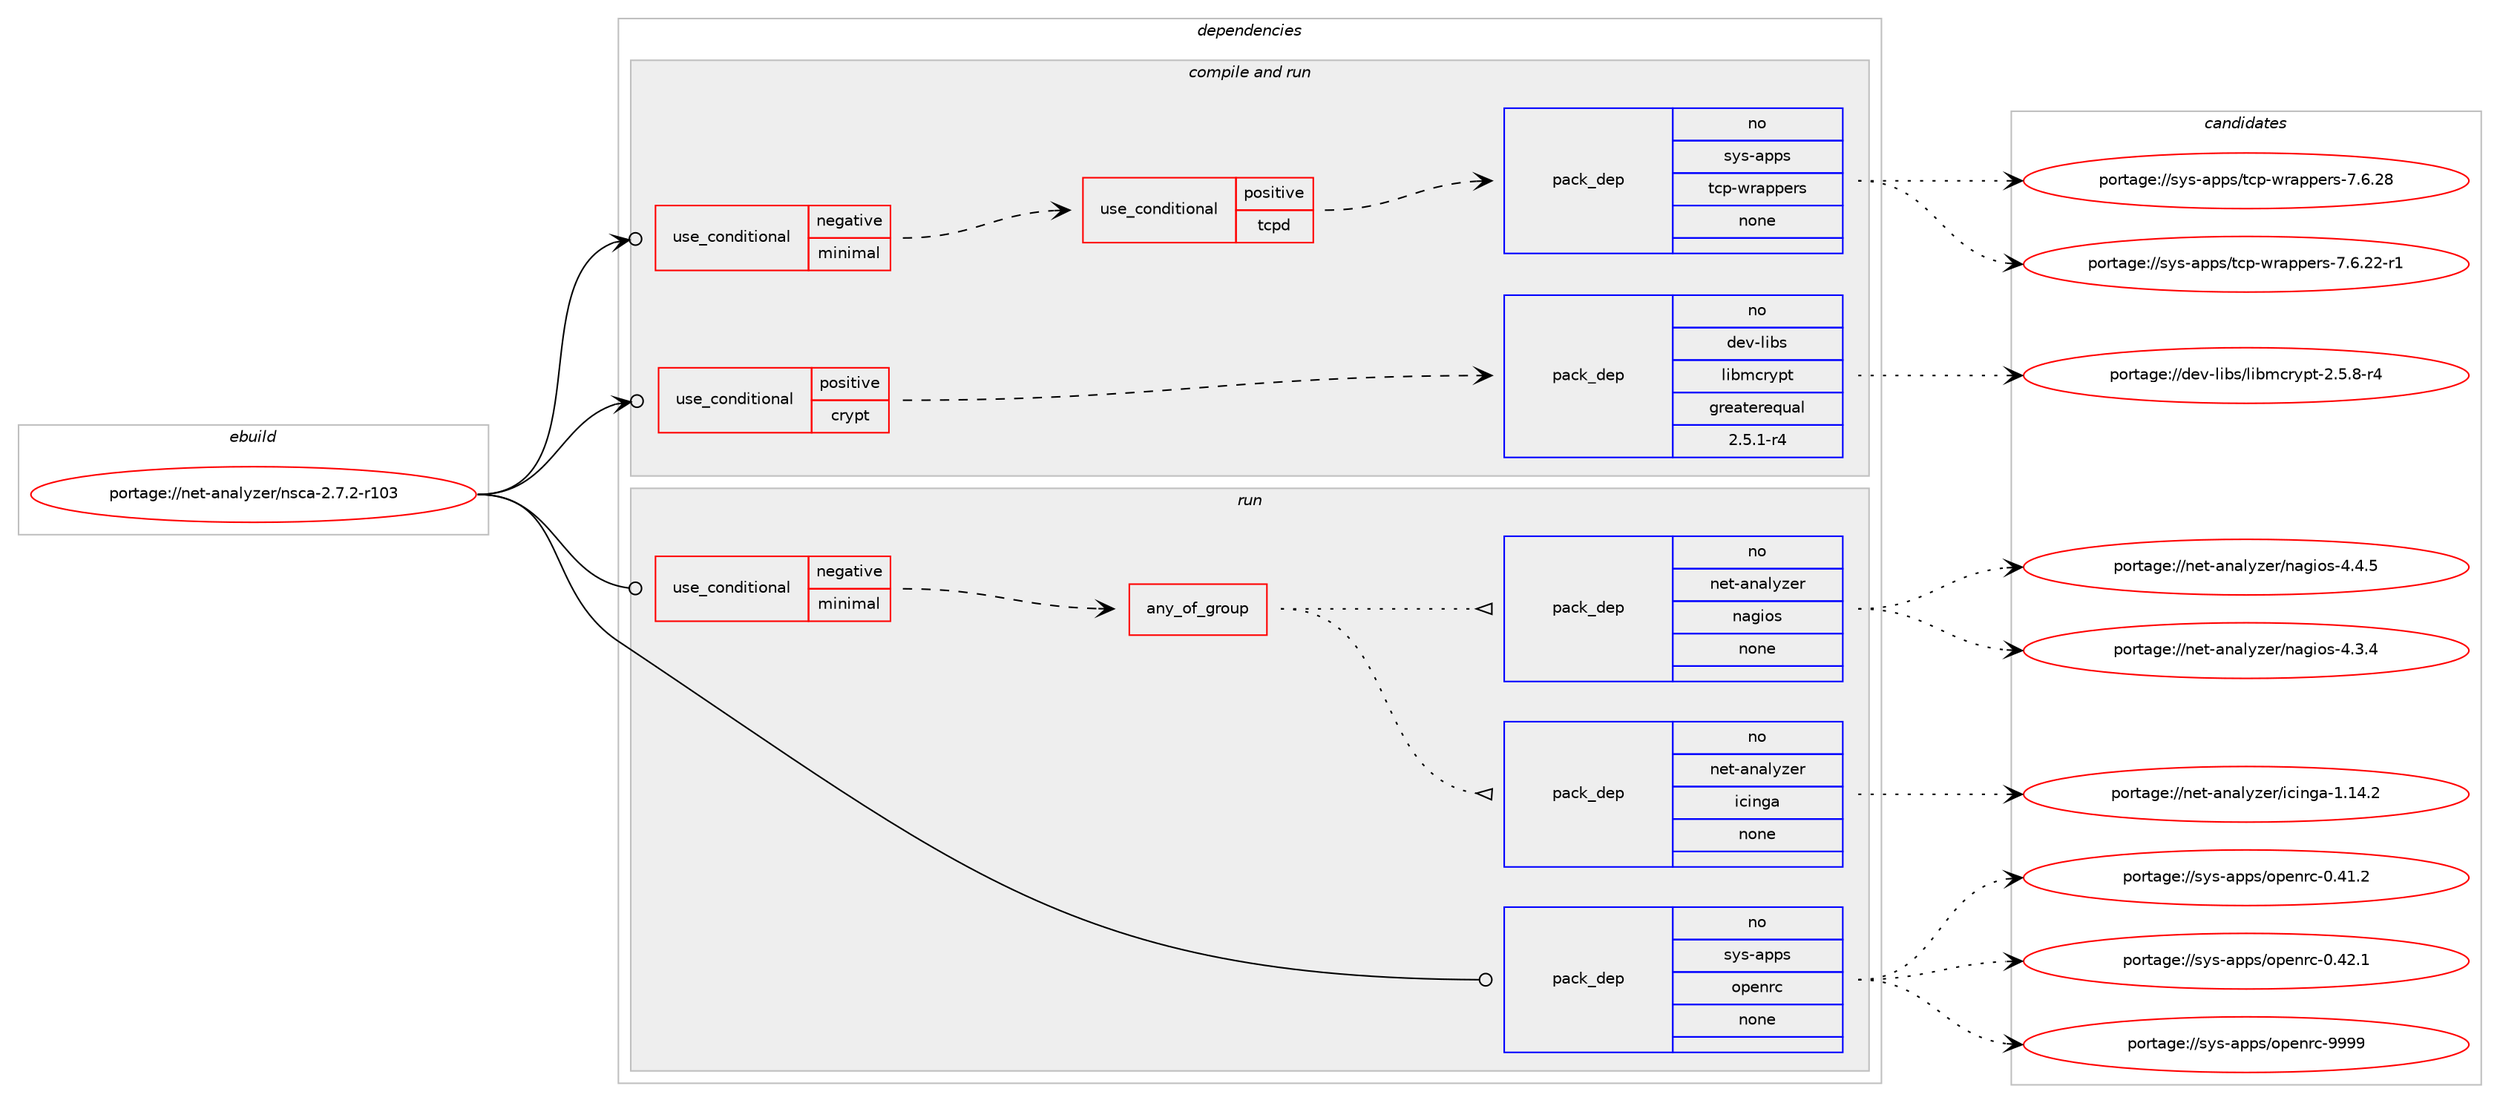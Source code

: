 digraph prolog {

# *************
# Graph options
# *************

newrank=true;
concentrate=true;
compound=true;
graph [rankdir=LR,fontname=Helvetica,fontsize=10,ranksep=1.5];#, ranksep=2.5, nodesep=0.2];
edge  [arrowhead=vee];
node  [fontname=Helvetica,fontsize=10];

# **********
# The ebuild
# **********

subgraph cluster_leftcol {
color=gray;
rank=same;
label=<<i>ebuild</i>>;
id [label="portage://net-analyzer/nsca-2.7.2-r103", color=red, width=4, href="../net-analyzer/nsca-2.7.2-r103.svg"];
}

# ****************
# The dependencies
# ****************

subgraph cluster_midcol {
color=gray;
label=<<i>dependencies</i>>;
subgraph cluster_compile {
fillcolor="#eeeeee";
style=filled;
label=<<i>compile</i>>;
}
subgraph cluster_compileandrun {
fillcolor="#eeeeee";
style=filled;
label=<<i>compile and run</i>>;
subgraph cond86831 {
dependency348147 [label=<<TABLE BORDER="0" CELLBORDER="1" CELLSPACING="0" CELLPADDING="4"><TR><TD ROWSPAN="3" CELLPADDING="10">use_conditional</TD></TR><TR><TD>negative</TD></TR><TR><TD>minimal</TD></TR></TABLE>>, shape=none, color=red];
subgraph cond86832 {
dependency348148 [label=<<TABLE BORDER="0" CELLBORDER="1" CELLSPACING="0" CELLPADDING="4"><TR><TD ROWSPAN="3" CELLPADDING="10">use_conditional</TD></TR><TR><TD>positive</TD></TR><TR><TD>tcpd</TD></TR></TABLE>>, shape=none, color=red];
subgraph pack255583 {
dependency348149 [label=<<TABLE BORDER="0" CELLBORDER="1" CELLSPACING="0" CELLPADDING="4" WIDTH="220"><TR><TD ROWSPAN="6" CELLPADDING="30">pack_dep</TD></TR><TR><TD WIDTH="110">no</TD></TR><TR><TD>sys-apps</TD></TR><TR><TD>tcp-wrappers</TD></TR><TR><TD>none</TD></TR><TR><TD></TD></TR></TABLE>>, shape=none, color=blue];
}
dependency348148:e -> dependency348149:w [weight=20,style="dashed",arrowhead="vee"];
}
dependency348147:e -> dependency348148:w [weight=20,style="dashed",arrowhead="vee"];
}
id:e -> dependency348147:w [weight=20,style="solid",arrowhead="odotvee"];
subgraph cond86833 {
dependency348150 [label=<<TABLE BORDER="0" CELLBORDER="1" CELLSPACING="0" CELLPADDING="4"><TR><TD ROWSPAN="3" CELLPADDING="10">use_conditional</TD></TR><TR><TD>positive</TD></TR><TR><TD>crypt</TD></TR></TABLE>>, shape=none, color=red];
subgraph pack255584 {
dependency348151 [label=<<TABLE BORDER="0" CELLBORDER="1" CELLSPACING="0" CELLPADDING="4" WIDTH="220"><TR><TD ROWSPAN="6" CELLPADDING="30">pack_dep</TD></TR><TR><TD WIDTH="110">no</TD></TR><TR><TD>dev-libs</TD></TR><TR><TD>libmcrypt</TD></TR><TR><TD>greaterequal</TD></TR><TR><TD>2.5.1-r4</TD></TR></TABLE>>, shape=none, color=blue];
}
dependency348150:e -> dependency348151:w [weight=20,style="dashed",arrowhead="vee"];
}
id:e -> dependency348150:w [weight=20,style="solid",arrowhead="odotvee"];
}
subgraph cluster_run {
fillcolor="#eeeeee";
style=filled;
label=<<i>run</i>>;
subgraph cond86834 {
dependency348152 [label=<<TABLE BORDER="0" CELLBORDER="1" CELLSPACING="0" CELLPADDING="4"><TR><TD ROWSPAN="3" CELLPADDING="10">use_conditional</TD></TR><TR><TD>negative</TD></TR><TR><TD>minimal</TD></TR></TABLE>>, shape=none, color=red];
subgraph any5583 {
dependency348153 [label=<<TABLE BORDER="0" CELLBORDER="1" CELLSPACING="0" CELLPADDING="4"><TR><TD CELLPADDING="10">any_of_group</TD></TR></TABLE>>, shape=none, color=red];subgraph pack255585 {
dependency348154 [label=<<TABLE BORDER="0" CELLBORDER="1" CELLSPACING="0" CELLPADDING="4" WIDTH="220"><TR><TD ROWSPAN="6" CELLPADDING="30">pack_dep</TD></TR><TR><TD WIDTH="110">no</TD></TR><TR><TD>net-analyzer</TD></TR><TR><TD>icinga</TD></TR><TR><TD>none</TD></TR><TR><TD></TD></TR></TABLE>>, shape=none, color=blue];
}
dependency348153:e -> dependency348154:w [weight=20,style="dotted",arrowhead="oinv"];
subgraph pack255586 {
dependency348155 [label=<<TABLE BORDER="0" CELLBORDER="1" CELLSPACING="0" CELLPADDING="4" WIDTH="220"><TR><TD ROWSPAN="6" CELLPADDING="30">pack_dep</TD></TR><TR><TD WIDTH="110">no</TD></TR><TR><TD>net-analyzer</TD></TR><TR><TD>nagios</TD></TR><TR><TD>none</TD></TR><TR><TD></TD></TR></TABLE>>, shape=none, color=blue];
}
dependency348153:e -> dependency348155:w [weight=20,style="dotted",arrowhead="oinv"];
}
dependency348152:e -> dependency348153:w [weight=20,style="dashed",arrowhead="vee"];
}
id:e -> dependency348152:w [weight=20,style="solid",arrowhead="odot"];
subgraph pack255587 {
dependency348156 [label=<<TABLE BORDER="0" CELLBORDER="1" CELLSPACING="0" CELLPADDING="4" WIDTH="220"><TR><TD ROWSPAN="6" CELLPADDING="30">pack_dep</TD></TR><TR><TD WIDTH="110">no</TD></TR><TR><TD>sys-apps</TD></TR><TR><TD>openrc</TD></TR><TR><TD>none</TD></TR><TR><TD></TD></TR></TABLE>>, shape=none, color=blue];
}
id:e -> dependency348156:w [weight=20,style="solid",arrowhead="odot"];
}
}

# **************
# The candidates
# **************

subgraph cluster_choices {
rank=same;
color=gray;
label=<<i>candidates</i>>;

subgraph choice255583 {
color=black;
nodesep=1;
choiceportage115121115459711211211547116991124511911497112112101114115455546544650504511449 [label="portage://sys-apps/tcp-wrappers-7.6.22-r1", color=red, width=4,href="../sys-apps/tcp-wrappers-7.6.22-r1.svg"];
choiceportage11512111545971121121154711699112451191149711211210111411545554654465056 [label="portage://sys-apps/tcp-wrappers-7.6.28", color=red, width=4,href="../sys-apps/tcp-wrappers-7.6.28.svg"];
dependency348149:e -> choiceportage115121115459711211211547116991124511911497112112101114115455546544650504511449:w [style=dotted,weight="100"];
dependency348149:e -> choiceportage11512111545971121121154711699112451191149711211210111411545554654465056:w [style=dotted,weight="100"];
}
subgraph choice255584 {
color=black;
nodesep=1;
choiceportage10010111845108105981154710810598109991141211121164550465346564511452 [label="portage://dev-libs/libmcrypt-2.5.8-r4", color=red, width=4,href="../dev-libs/libmcrypt-2.5.8-r4.svg"];
dependency348151:e -> choiceportage10010111845108105981154710810598109991141211121164550465346564511452:w [style=dotted,weight="100"];
}
subgraph choice255585 {
color=black;
nodesep=1;
choiceportage11010111645971109710812112210111447105991051101039745494649524650 [label="portage://net-analyzer/icinga-1.14.2", color=red, width=4,href="../net-analyzer/icinga-1.14.2.svg"];
dependency348154:e -> choiceportage11010111645971109710812112210111447105991051101039745494649524650:w [style=dotted,weight="100"];
}
subgraph choice255586 {
color=black;
nodesep=1;
choiceportage1101011164597110971081211221011144711097103105111115455246514652 [label="portage://net-analyzer/nagios-4.3.4", color=red, width=4,href="../net-analyzer/nagios-4.3.4.svg"];
choiceportage1101011164597110971081211221011144711097103105111115455246524653 [label="portage://net-analyzer/nagios-4.4.5", color=red, width=4,href="../net-analyzer/nagios-4.4.5.svg"];
dependency348155:e -> choiceportage1101011164597110971081211221011144711097103105111115455246514652:w [style=dotted,weight="100"];
dependency348155:e -> choiceportage1101011164597110971081211221011144711097103105111115455246524653:w [style=dotted,weight="100"];
}
subgraph choice255587 {
color=black;
nodesep=1;
choiceportage1151211154597112112115471111121011101149945484652494650 [label="portage://sys-apps/openrc-0.41.2", color=red, width=4,href="../sys-apps/openrc-0.41.2.svg"];
choiceportage1151211154597112112115471111121011101149945484652504649 [label="portage://sys-apps/openrc-0.42.1", color=red, width=4,href="../sys-apps/openrc-0.42.1.svg"];
choiceportage115121115459711211211547111112101110114994557575757 [label="portage://sys-apps/openrc-9999", color=red, width=4,href="../sys-apps/openrc-9999.svg"];
dependency348156:e -> choiceportage1151211154597112112115471111121011101149945484652494650:w [style=dotted,weight="100"];
dependency348156:e -> choiceportage1151211154597112112115471111121011101149945484652504649:w [style=dotted,weight="100"];
dependency348156:e -> choiceportage115121115459711211211547111112101110114994557575757:w [style=dotted,weight="100"];
}
}

}
